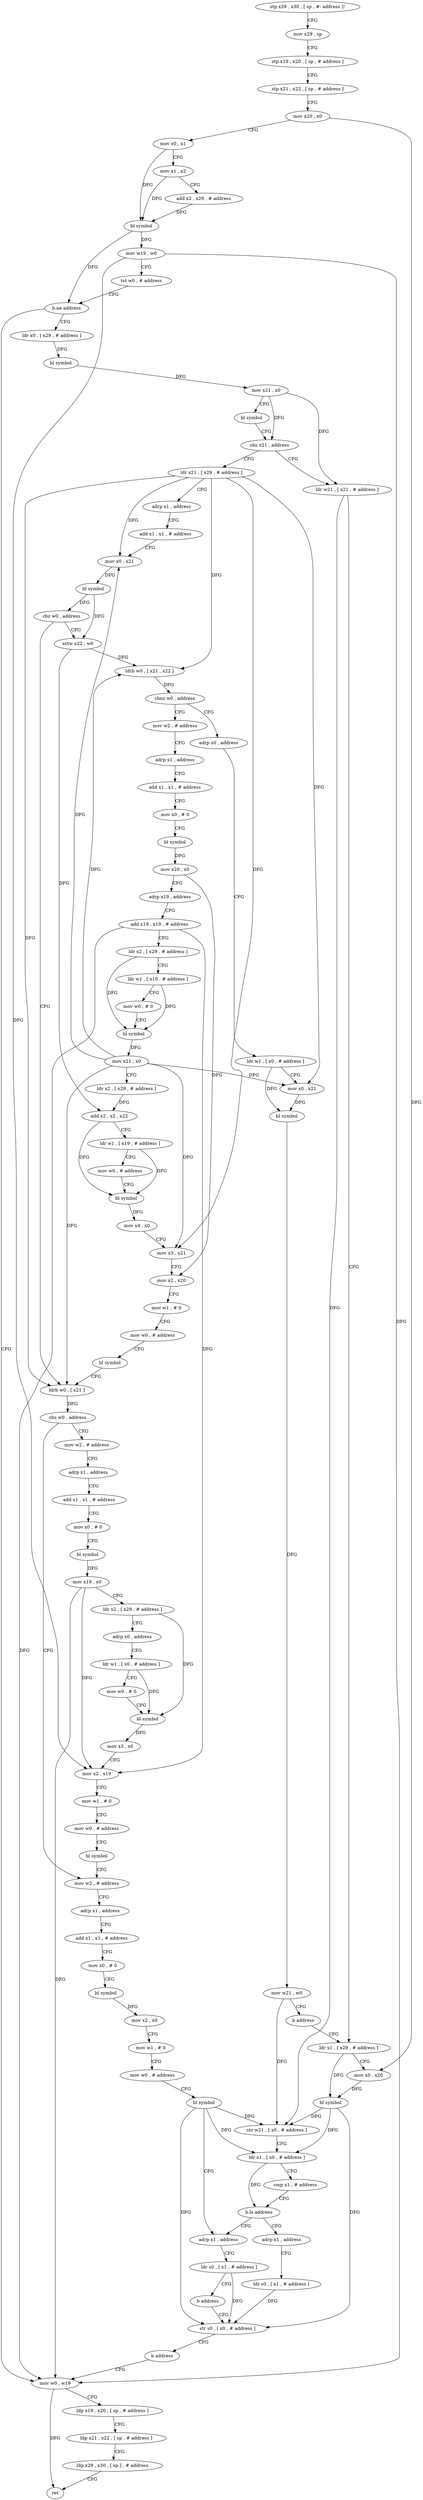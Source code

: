 digraph "func" {
"4254472" [label = "stp x29 , x30 , [ sp , #- address ]!" ]
"4254476" [label = "mov x29 , sp" ]
"4254480" [label = "stp x19 , x20 , [ sp , # address ]" ]
"4254484" [label = "stp x21 , x22 , [ sp , # address ]" ]
"4254488" [label = "mov x20 , x0" ]
"4254492" [label = "mov x0 , x1" ]
"4254496" [label = "mov x1 , x2" ]
"4254500" [label = "add x2 , x29 , # address" ]
"4254504" [label = "bl symbol" ]
"4254508" [label = "mov w19 , w0" ]
"4254512" [label = "tst w0 , # address" ]
"4254516" [label = "b.ne address" ]
"4254540" [label = "ldr x0 , [ x29 , # address ]" ]
"4254520" [label = "mov w0 , w19" ]
"4254544" [label = "bl symbol" ]
"4254548" [label = "mov x21 , x0" ]
"4254552" [label = "bl symbol" ]
"4254556" [label = "cbz x21 , address" ]
"4254608" [label = "ldr x21 , [ x29 , # address ]" ]
"4254560" [label = "ldr w21 , [ x21 , # address ]" ]
"4254524" [label = "ldp x19 , x20 , [ sp , # address ]" ]
"4254528" [label = "ldp x21 , x22 , [ sp , # address ]" ]
"4254532" [label = "ldp x29 , x30 , [ sp ] , # address" ]
"4254536" [label = "ret" ]
"4254612" [label = "adrp x1 , address" ]
"4254616" [label = "add x1 , x1 , # address" ]
"4254620" [label = "mov x0 , x21" ]
"4254624" [label = "bl symbol" ]
"4254628" [label = "cbz w0 , address" ]
"4254764" [label = "ldrb w0 , [ x21 ]" ]
"4254632" [label = "sxtw x22 , w0" ]
"4254564" [label = "ldr x1 , [ x29 , # address ]" ]
"4254768" [label = "cbz w0 , address" ]
"4254836" [label = "mov w2 , # address" ]
"4254772" [label = "mov w2 , # address" ]
"4254636" [label = "ldrb w0 , [ x21 , x22 ]" ]
"4254640" [label = "cbnz w0 , address" ]
"4254668" [label = "mov w2 , # address" ]
"4254644" [label = "adrp x0 , address" ]
"4254872" [label = "adrp x1 , address" ]
"4254876" [label = "ldr s0 , [ x1 , # address ]" ]
"4254880" [label = "b address" ]
"4254600" [label = "str s0 , [ x0 , # address ]" ]
"4254592" [label = "adrp x1 , address" ]
"4254596" [label = "ldr s0 , [ x1 , # address ]" ]
"4254840" [label = "adrp x1 , address" ]
"4254844" [label = "add x1 , x1 , # address" ]
"4254848" [label = "mov x0 , # 0" ]
"4254852" [label = "bl symbol" ]
"4254856" [label = "mov x2 , x0" ]
"4254860" [label = "mov w1 , # 0" ]
"4254864" [label = "mov w0 , # address" ]
"4254868" [label = "bl symbol" ]
"4254776" [label = "adrp x1 , address" ]
"4254780" [label = "add x1 , x1 , # address" ]
"4254784" [label = "mov x0 , # 0" ]
"4254788" [label = "bl symbol" ]
"4254792" [label = "mov x19 , x0" ]
"4254796" [label = "ldr x2 , [ x29 , # address ]" ]
"4254800" [label = "adrp x0 , address" ]
"4254804" [label = "ldr w1 , [ x0 , # address ]" ]
"4254808" [label = "mov w0 , # 0" ]
"4254812" [label = "bl symbol" ]
"4254816" [label = "mov x3 , x0" ]
"4254820" [label = "mov x2 , x19" ]
"4254824" [label = "mov w1 , # 0" ]
"4254828" [label = "mov w0 , # address" ]
"4254832" [label = "bl symbol" ]
"4254672" [label = "adrp x1 , address" ]
"4254676" [label = "add x1 , x1 , # address" ]
"4254680" [label = "mov x0 , # 0" ]
"4254684" [label = "bl symbol" ]
"4254688" [label = "mov x20 , x0" ]
"4254692" [label = "adrp x19 , address" ]
"4254696" [label = "add x19 , x19 , # address" ]
"4254700" [label = "ldr x2 , [ x29 , # address ]" ]
"4254704" [label = "ldr w1 , [ x19 , # address ]" ]
"4254708" [label = "mov w0 , # 0" ]
"4254712" [label = "bl symbol" ]
"4254716" [label = "mov x21 , x0" ]
"4254720" [label = "ldr x2 , [ x29 , # address ]" ]
"4254724" [label = "add x2 , x2 , x22" ]
"4254728" [label = "ldr w1 , [ x19 , # address ]" ]
"4254732" [label = "mov w0 , # address" ]
"4254736" [label = "bl symbol" ]
"4254740" [label = "mov x4 , x0" ]
"4254744" [label = "mov x3 , x21" ]
"4254748" [label = "mov x2 , x20" ]
"4254752" [label = "mov w1 , # 0" ]
"4254756" [label = "mov w0 , # address" ]
"4254760" [label = "bl symbol" ]
"4254648" [label = "ldr w1 , [ x0 , # address ]" ]
"4254652" [label = "mov x0 , x21" ]
"4254656" [label = "bl symbol" ]
"4254660" [label = "mov w21 , w0" ]
"4254664" [label = "b address" ]
"4254604" [label = "b address" ]
"4254568" [label = "mov x0 , x20" ]
"4254572" [label = "bl symbol" ]
"4254576" [label = "str w21 , [ x0 , # address ]" ]
"4254580" [label = "ldr x1 , [ x0 , # address ]" ]
"4254584" [label = "cmp x1 , # address" ]
"4254588" [label = "b.ls address" ]
"4254472" -> "4254476" [ label = "CFG" ]
"4254476" -> "4254480" [ label = "CFG" ]
"4254480" -> "4254484" [ label = "CFG" ]
"4254484" -> "4254488" [ label = "CFG" ]
"4254488" -> "4254492" [ label = "CFG" ]
"4254488" -> "4254568" [ label = "DFG" ]
"4254492" -> "4254496" [ label = "CFG" ]
"4254492" -> "4254504" [ label = "DFG" ]
"4254496" -> "4254500" [ label = "CFG" ]
"4254496" -> "4254504" [ label = "DFG" ]
"4254500" -> "4254504" [ label = "DFG" ]
"4254504" -> "4254508" [ label = "DFG" ]
"4254504" -> "4254516" [ label = "DFG" ]
"4254508" -> "4254512" [ label = "CFG" ]
"4254508" -> "4254520" [ label = "DFG" ]
"4254508" -> "4254820" [ label = "DFG" ]
"4254512" -> "4254516" [ label = "CFG" ]
"4254516" -> "4254540" [ label = "CFG" ]
"4254516" -> "4254520" [ label = "CFG" ]
"4254540" -> "4254544" [ label = "DFG" ]
"4254520" -> "4254524" [ label = "CFG" ]
"4254520" -> "4254536" [ label = "DFG" ]
"4254544" -> "4254548" [ label = "DFG" ]
"4254548" -> "4254552" [ label = "CFG" ]
"4254548" -> "4254556" [ label = "DFG" ]
"4254548" -> "4254560" [ label = "DFG" ]
"4254552" -> "4254556" [ label = "CFG" ]
"4254556" -> "4254608" [ label = "CFG" ]
"4254556" -> "4254560" [ label = "CFG" ]
"4254608" -> "4254612" [ label = "CFG" ]
"4254608" -> "4254620" [ label = "DFG" ]
"4254608" -> "4254764" [ label = "DFG" ]
"4254608" -> "4254636" [ label = "DFG" ]
"4254608" -> "4254744" [ label = "DFG" ]
"4254608" -> "4254652" [ label = "DFG" ]
"4254560" -> "4254564" [ label = "CFG" ]
"4254560" -> "4254576" [ label = "DFG" ]
"4254524" -> "4254528" [ label = "CFG" ]
"4254528" -> "4254532" [ label = "CFG" ]
"4254532" -> "4254536" [ label = "CFG" ]
"4254612" -> "4254616" [ label = "CFG" ]
"4254616" -> "4254620" [ label = "CFG" ]
"4254620" -> "4254624" [ label = "DFG" ]
"4254624" -> "4254628" [ label = "DFG" ]
"4254624" -> "4254632" [ label = "DFG" ]
"4254628" -> "4254764" [ label = "CFG" ]
"4254628" -> "4254632" [ label = "CFG" ]
"4254764" -> "4254768" [ label = "DFG" ]
"4254632" -> "4254636" [ label = "DFG" ]
"4254632" -> "4254724" [ label = "DFG" ]
"4254564" -> "4254568" [ label = "CFG" ]
"4254564" -> "4254572" [ label = "DFG" ]
"4254768" -> "4254836" [ label = "CFG" ]
"4254768" -> "4254772" [ label = "CFG" ]
"4254836" -> "4254840" [ label = "CFG" ]
"4254772" -> "4254776" [ label = "CFG" ]
"4254636" -> "4254640" [ label = "DFG" ]
"4254640" -> "4254668" [ label = "CFG" ]
"4254640" -> "4254644" [ label = "CFG" ]
"4254668" -> "4254672" [ label = "CFG" ]
"4254644" -> "4254648" [ label = "CFG" ]
"4254872" -> "4254876" [ label = "CFG" ]
"4254876" -> "4254880" [ label = "CFG" ]
"4254876" -> "4254600" [ label = "DFG" ]
"4254880" -> "4254600" [ label = "CFG" ]
"4254600" -> "4254604" [ label = "CFG" ]
"4254592" -> "4254596" [ label = "CFG" ]
"4254596" -> "4254600" [ label = "DFG" ]
"4254840" -> "4254844" [ label = "CFG" ]
"4254844" -> "4254848" [ label = "CFG" ]
"4254848" -> "4254852" [ label = "CFG" ]
"4254852" -> "4254856" [ label = "DFG" ]
"4254856" -> "4254860" [ label = "CFG" ]
"4254860" -> "4254864" [ label = "CFG" ]
"4254864" -> "4254868" [ label = "CFG" ]
"4254868" -> "4254872" [ label = "CFG" ]
"4254868" -> "4254580" [ label = "DFG" ]
"4254868" -> "4254576" [ label = "DFG" ]
"4254868" -> "4254600" [ label = "DFG" ]
"4254776" -> "4254780" [ label = "CFG" ]
"4254780" -> "4254784" [ label = "CFG" ]
"4254784" -> "4254788" [ label = "CFG" ]
"4254788" -> "4254792" [ label = "DFG" ]
"4254792" -> "4254796" [ label = "CFG" ]
"4254792" -> "4254520" [ label = "DFG" ]
"4254792" -> "4254820" [ label = "DFG" ]
"4254796" -> "4254800" [ label = "CFG" ]
"4254796" -> "4254812" [ label = "DFG" ]
"4254800" -> "4254804" [ label = "CFG" ]
"4254804" -> "4254808" [ label = "CFG" ]
"4254804" -> "4254812" [ label = "DFG" ]
"4254808" -> "4254812" [ label = "CFG" ]
"4254812" -> "4254816" [ label = "DFG" ]
"4254816" -> "4254820" [ label = "CFG" ]
"4254820" -> "4254824" [ label = "CFG" ]
"4254824" -> "4254828" [ label = "CFG" ]
"4254828" -> "4254832" [ label = "CFG" ]
"4254832" -> "4254836" [ label = "CFG" ]
"4254672" -> "4254676" [ label = "CFG" ]
"4254676" -> "4254680" [ label = "CFG" ]
"4254680" -> "4254684" [ label = "CFG" ]
"4254684" -> "4254688" [ label = "DFG" ]
"4254688" -> "4254692" [ label = "CFG" ]
"4254688" -> "4254748" [ label = "DFG" ]
"4254692" -> "4254696" [ label = "CFG" ]
"4254696" -> "4254700" [ label = "CFG" ]
"4254696" -> "4254520" [ label = "DFG" ]
"4254696" -> "4254820" [ label = "DFG" ]
"4254700" -> "4254704" [ label = "CFG" ]
"4254700" -> "4254712" [ label = "DFG" ]
"4254704" -> "4254708" [ label = "CFG" ]
"4254704" -> "4254712" [ label = "DFG" ]
"4254708" -> "4254712" [ label = "CFG" ]
"4254712" -> "4254716" [ label = "DFG" ]
"4254716" -> "4254720" [ label = "CFG" ]
"4254716" -> "4254620" [ label = "DFG" ]
"4254716" -> "4254764" [ label = "DFG" ]
"4254716" -> "4254636" [ label = "DFG" ]
"4254716" -> "4254744" [ label = "DFG" ]
"4254716" -> "4254652" [ label = "DFG" ]
"4254720" -> "4254724" [ label = "DFG" ]
"4254724" -> "4254728" [ label = "CFG" ]
"4254724" -> "4254736" [ label = "DFG" ]
"4254728" -> "4254732" [ label = "CFG" ]
"4254728" -> "4254736" [ label = "DFG" ]
"4254732" -> "4254736" [ label = "CFG" ]
"4254736" -> "4254740" [ label = "DFG" ]
"4254740" -> "4254744" [ label = "CFG" ]
"4254744" -> "4254748" [ label = "CFG" ]
"4254748" -> "4254752" [ label = "CFG" ]
"4254752" -> "4254756" [ label = "CFG" ]
"4254756" -> "4254760" [ label = "CFG" ]
"4254760" -> "4254764" [ label = "CFG" ]
"4254648" -> "4254652" [ label = "CFG" ]
"4254648" -> "4254656" [ label = "DFG" ]
"4254652" -> "4254656" [ label = "DFG" ]
"4254656" -> "4254660" [ label = "DFG" ]
"4254660" -> "4254664" [ label = "CFG" ]
"4254660" -> "4254576" [ label = "DFG" ]
"4254664" -> "4254564" [ label = "CFG" ]
"4254604" -> "4254520" [ label = "CFG" ]
"4254568" -> "4254572" [ label = "DFG" ]
"4254572" -> "4254576" [ label = "DFG" ]
"4254572" -> "4254580" [ label = "DFG" ]
"4254572" -> "4254600" [ label = "DFG" ]
"4254576" -> "4254580" [ label = "CFG" ]
"4254580" -> "4254584" [ label = "CFG" ]
"4254580" -> "4254588" [ label = "DFG" ]
"4254584" -> "4254588" [ label = "CFG" ]
"4254588" -> "4254872" [ label = "CFG" ]
"4254588" -> "4254592" [ label = "CFG" ]
}
